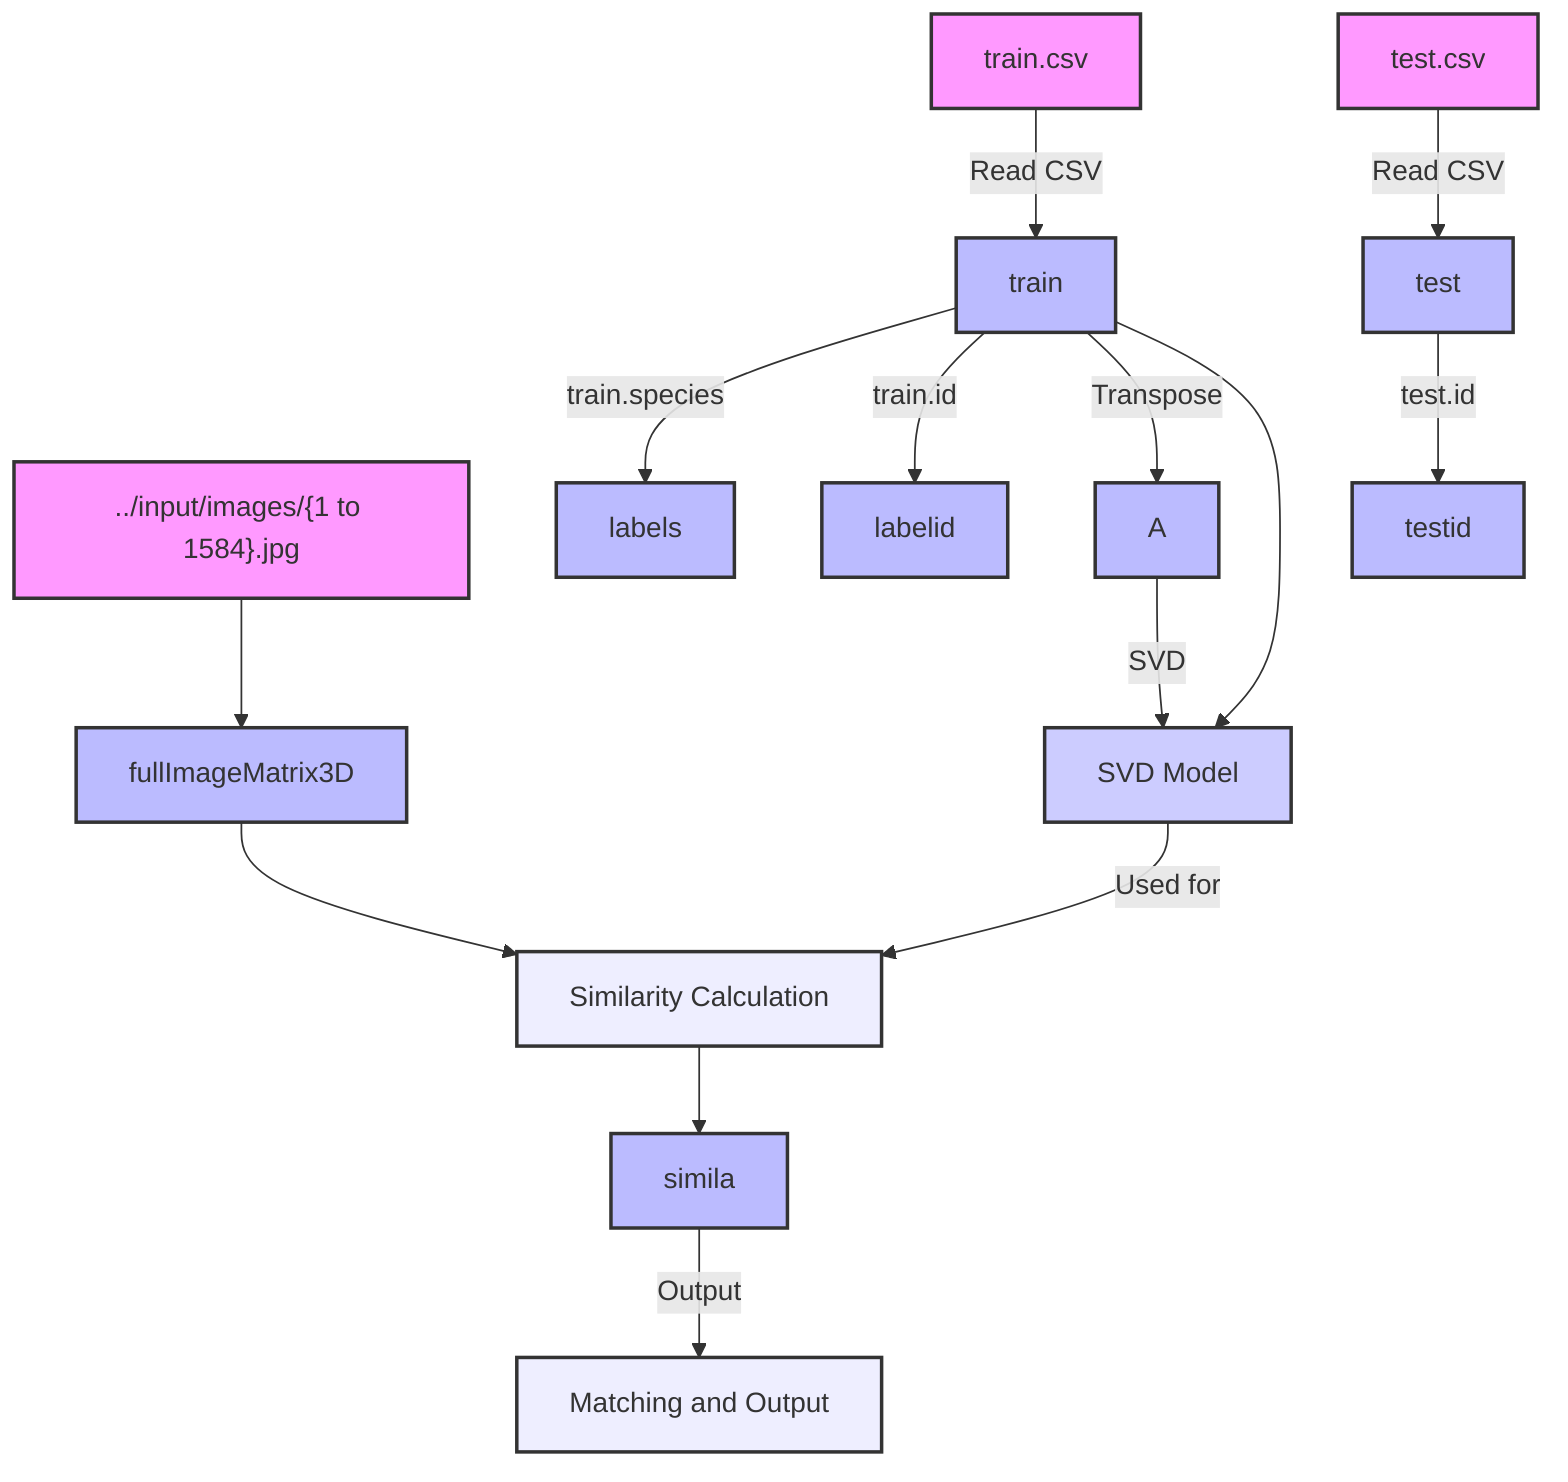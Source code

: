 flowchart TD
    %% Data Sources
    A1["train.csv"]:::dataSource -->|Read CSV| B1["train"]:::dataVariable
    A2["test.csv"]:::dataSource -->|Read CSV| B2["test"]:::dataVariable
    A3["../input/images/{1 to 1584}.jpg"]:::dataSource --> B8["fullImageMatrix3D"]:::dataVariable

    %% Data Variables
    B1 -->|train.species| B3["labels"]:::dataVariable
    B1 -->|train.id| B4["labelid"]:::dataVariable
    B2 -->|test.id| B5["testid"]:::dataVariable
    B1 -->|Transpose| B6["A"]:::dataVariable

    %% Data Flow and Transformations
    B6 -->|SVD| C1["SVD Model"]:::model

    %% Data Usage
    B1 --> C1
    C1 -->|Used for| D1["Similarity Calculation"]:::process
    B8 --> D1

    %% Similarity Scores
    D1 --> B7["simila"]:::dataVariable
    B7 -->|Output| E1["Matching and Output"]:::process

    %% Style Definitions
    classDef dataSource fill:#f9f,stroke:#333,stroke-width:2px;
    classDef dataVariable fill:#bbf,stroke:#333,stroke-width:2px;
    classDef model fill:#ccf,stroke:#333,stroke-width:2px;
    classDef process fill:#eef,stroke:#333,stroke-width:2px;